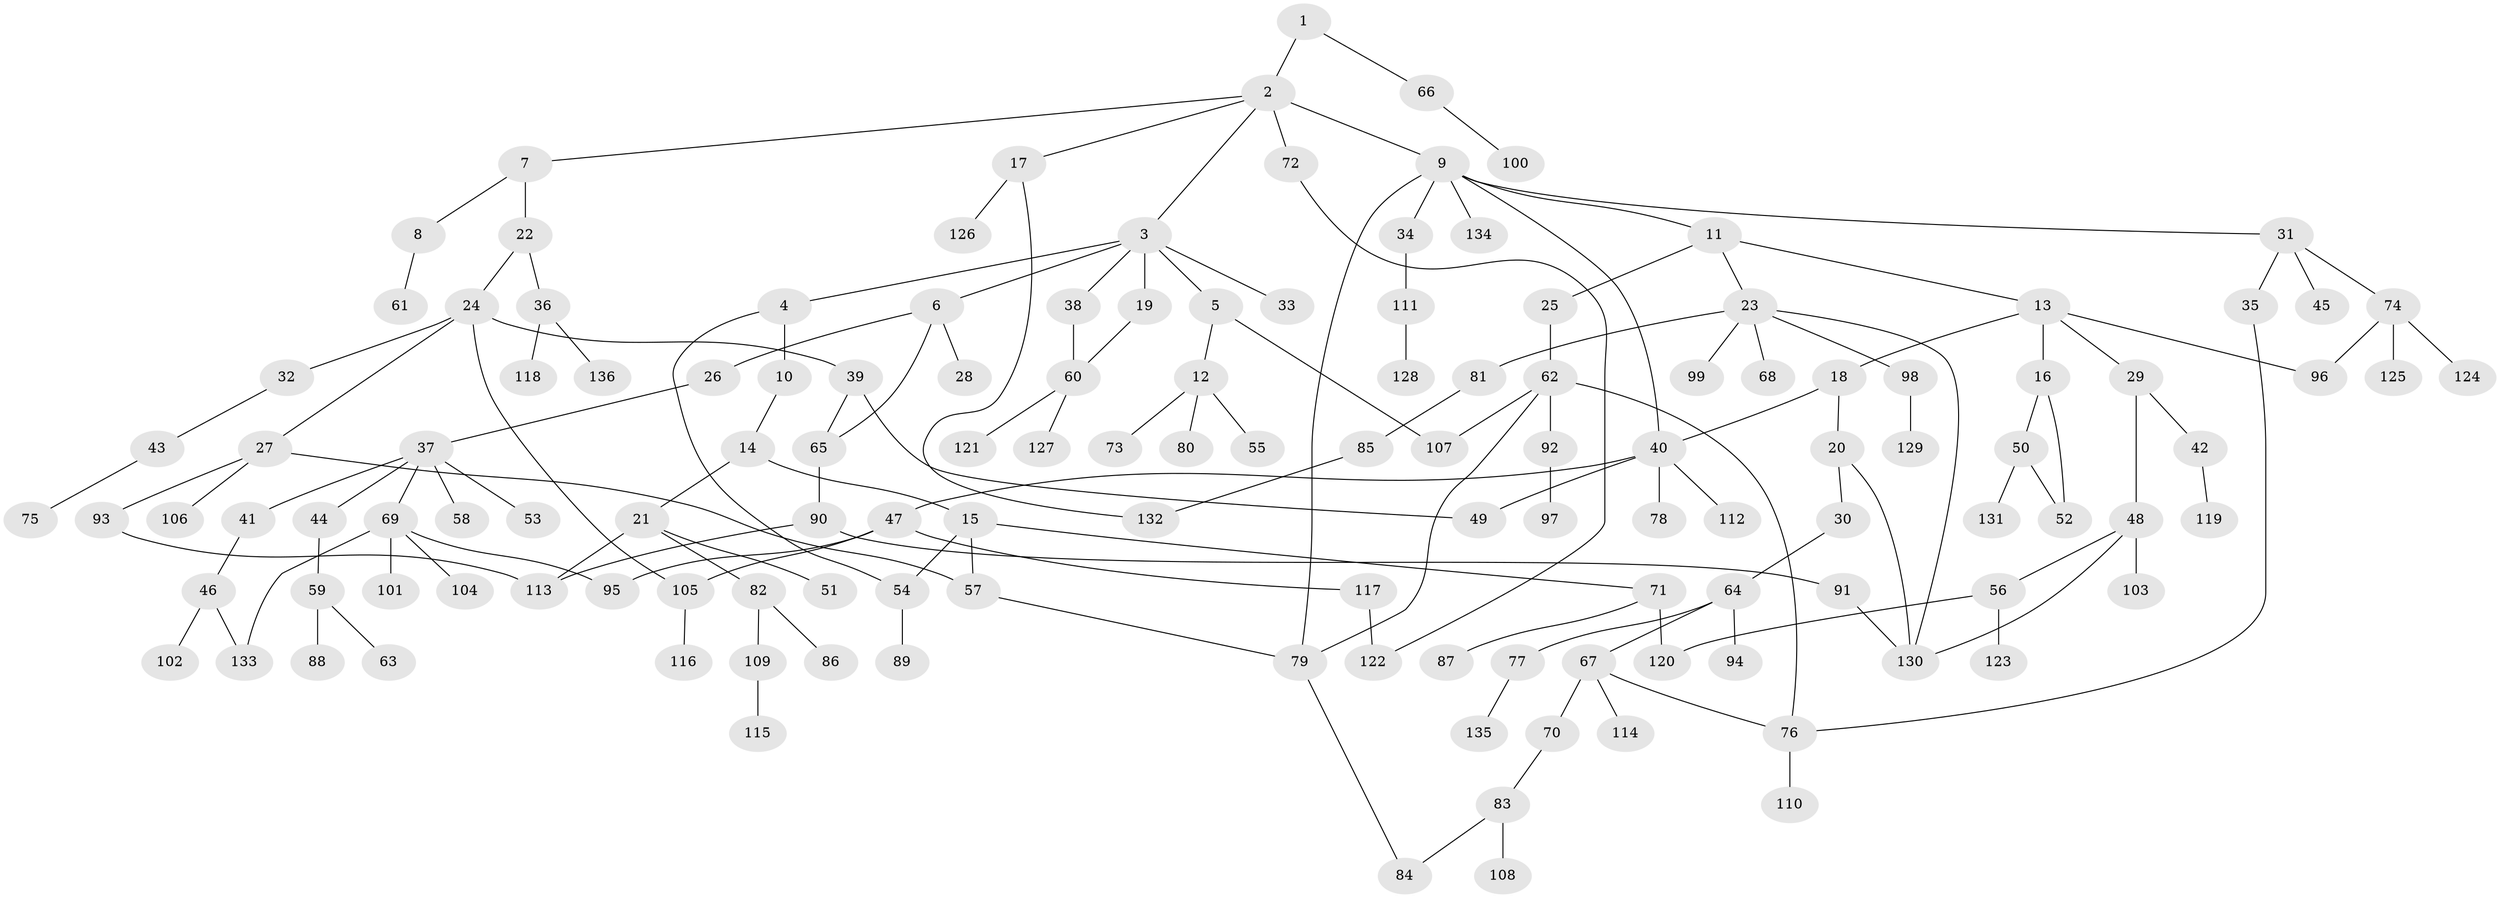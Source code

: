 // coarse degree distribution, {2: 0.1978021978021978, 6: 0.02197802197802198, 8: 0.02197802197802198, 5: 0.07692307692307693, 3: 0.18681318681318682, 9: 0.01098901098901099, 4: 0.07692307692307693, 7: 0.01098901098901099, 1: 0.3956043956043956}
// Generated by graph-tools (version 1.1) at 2025/41/03/06/25 10:41:29]
// undirected, 136 vertices, 160 edges
graph export_dot {
graph [start="1"]
  node [color=gray90,style=filled];
  1;
  2;
  3;
  4;
  5;
  6;
  7;
  8;
  9;
  10;
  11;
  12;
  13;
  14;
  15;
  16;
  17;
  18;
  19;
  20;
  21;
  22;
  23;
  24;
  25;
  26;
  27;
  28;
  29;
  30;
  31;
  32;
  33;
  34;
  35;
  36;
  37;
  38;
  39;
  40;
  41;
  42;
  43;
  44;
  45;
  46;
  47;
  48;
  49;
  50;
  51;
  52;
  53;
  54;
  55;
  56;
  57;
  58;
  59;
  60;
  61;
  62;
  63;
  64;
  65;
  66;
  67;
  68;
  69;
  70;
  71;
  72;
  73;
  74;
  75;
  76;
  77;
  78;
  79;
  80;
  81;
  82;
  83;
  84;
  85;
  86;
  87;
  88;
  89;
  90;
  91;
  92;
  93;
  94;
  95;
  96;
  97;
  98;
  99;
  100;
  101;
  102;
  103;
  104;
  105;
  106;
  107;
  108;
  109;
  110;
  111;
  112;
  113;
  114;
  115;
  116;
  117;
  118;
  119;
  120;
  121;
  122;
  123;
  124;
  125;
  126;
  127;
  128;
  129;
  130;
  131;
  132;
  133;
  134;
  135;
  136;
  1 -- 2;
  1 -- 66;
  2 -- 3;
  2 -- 7;
  2 -- 9;
  2 -- 17;
  2 -- 72;
  3 -- 4;
  3 -- 5;
  3 -- 6;
  3 -- 19;
  3 -- 33;
  3 -- 38;
  4 -- 10;
  4 -- 54;
  5 -- 12;
  5 -- 107;
  6 -- 26;
  6 -- 28;
  6 -- 65;
  7 -- 8;
  7 -- 22;
  8 -- 61;
  9 -- 11;
  9 -- 31;
  9 -- 34;
  9 -- 79;
  9 -- 134;
  9 -- 40;
  10 -- 14;
  11 -- 13;
  11 -- 23;
  11 -- 25;
  12 -- 55;
  12 -- 73;
  12 -- 80;
  13 -- 16;
  13 -- 18;
  13 -- 29;
  13 -- 96;
  14 -- 15;
  14 -- 21;
  15 -- 54;
  15 -- 71;
  15 -- 57;
  16 -- 50;
  16 -- 52;
  17 -- 126;
  17 -- 132;
  18 -- 20;
  18 -- 40;
  19 -- 60;
  20 -- 30;
  20 -- 130;
  21 -- 51;
  21 -- 82;
  21 -- 113;
  22 -- 24;
  22 -- 36;
  23 -- 68;
  23 -- 81;
  23 -- 98;
  23 -- 99;
  23 -- 130;
  24 -- 27;
  24 -- 32;
  24 -- 39;
  24 -- 105;
  25 -- 62;
  26 -- 37;
  27 -- 57;
  27 -- 93;
  27 -- 106;
  29 -- 42;
  29 -- 48;
  30 -- 64;
  31 -- 35;
  31 -- 45;
  31 -- 74;
  32 -- 43;
  34 -- 111;
  35 -- 76;
  36 -- 118;
  36 -- 136;
  37 -- 41;
  37 -- 44;
  37 -- 53;
  37 -- 58;
  37 -- 69;
  38 -- 60;
  39 -- 65;
  39 -- 49;
  40 -- 47;
  40 -- 49;
  40 -- 78;
  40 -- 112;
  41 -- 46;
  42 -- 119;
  43 -- 75;
  44 -- 59;
  46 -- 102;
  46 -- 133;
  47 -- 95;
  47 -- 105;
  47 -- 117;
  48 -- 56;
  48 -- 103;
  48 -- 130;
  50 -- 131;
  50 -- 52;
  54 -- 89;
  56 -- 123;
  56 -- 120;
  57 -- 79;
  59 -- 63;
  59 -- 88;
  60 -- 121;
  60 -- 127;
  62 -- 76;
  62 -- 92;
  62 -- 107;
  62 -- 79;
  64 -- 67;
  64 -- 77;
  64 -- 94;
  65 -- 90;
  66 -- 100;
  67 -- 70;
  67 -- 114;
  67 -- 76;
  69 -- 101;
  69 -- 104;
  69 -- 133;
  69 -- 95;
  70 -- 83;
  71 -- 87;
  71 -- 120;
  72 -- 122;
  74 -- 124;
  74 -- 125;
  74 -- 96;
  76 -- 110;
  77 -- 135;
  79 -- 84;
  81 -- 85;
  82 -- 86;
  82 -- 109;
  83 -- 108;
  83 -- 84;
  85 -- 132;
  90 -- 91;
  90 -- 113;
  91 -- 130;
  92 -- 97;
  93 -- 113;
  98 -- 129;
  105 -- 116;
  109 -- 115;
  111 -- 128;
  117 -- 122;
}
